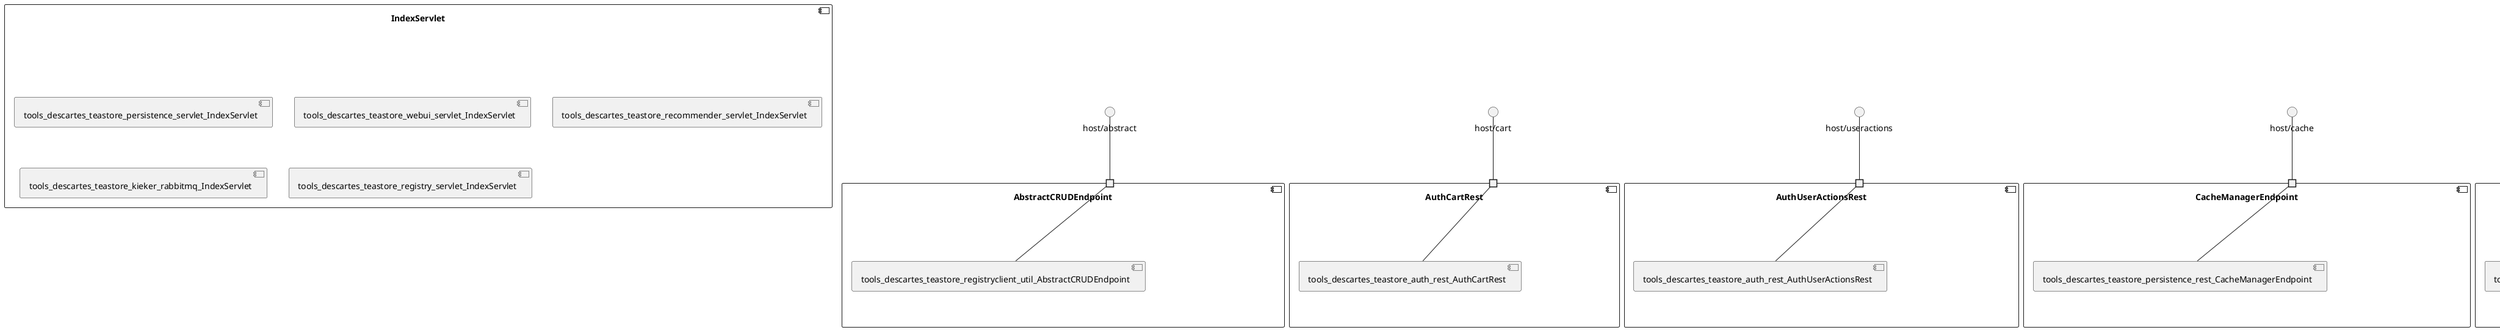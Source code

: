 @startuml
skinparam fixCircleLabelOverlapping true
component "AboutUsServlet\n\n\n\n\n\n" {
[tools_descartes_teastore_webui_servlet_AboutUsServlet]
}
component "AbstractCRUDEndpoint\n\n\n\n\n\n" {
[tools_descartes_teastore_registryclient_util_AbstractCRUDEndpoint]
portin " " as AbstractCRUDEndpoint.requires.host_abstract
"AbstractCRUDEndpoint.requires.host_abstract"--[tools_descartes_teastore_registryclient_util_AbstractCRUDEndpoint]
}
interface "host/abstract" as interface.host_abstract
interface.host_abstract--"AbstractCRUDEndpoint.requires.host_abstract"
component "AuthCartRest\n\n\n\n\n\n" {
[tools_descartes_teastore_auth_rest_AuthCartRest]
portin " " as AuthCartRest.requires.host_cart
"AuthCartRest.requires.host_cart"--[tools_descartes_teastore_auth_rest_AuthCartRest]
}
interface "host/cart" as interface.host_cart
interface.host_cart--"AuthCartRest.requires.host_cart"
component "AuthUserActionsRest\n\n\n\n\n\n" {
[tools_descartes_teastore_auth_rest_AuthUserActionsRest]
portin " " as AuthUserActionsRest.requires.host_useractions
"AuthUserActionsRest.requires.host_useractions"--[tools_descartes_teastore_auth_rest_AuthUserActionsRest]
}
interface "host/useractions" as interface.host_useractions
interface.host_useractions--"AuthUserActionsRest.requires.host_useractions"
component "CacheManagerEndpoint\n\n\n\n\n\n" {
[tools_descartes_teastore_persistence_rest_CacheManagerEndpoint]
portin " " as CacheManagerEndpoint.requires.host_cache
"CacheManagerEndpoint.requires.host_cache"--[tools_descartes_teastore_persistence_rest_CacheManagerEndpoint]
}
interface "host/cache" as interface.host_cache
interface.host_cache--"CacheManagerEndpoint.requires.host_cache"
component "CartActionServlet\n\n\n\n\n\n" {
[tools_descartes_teastore_webui_servlet_CartActionServlet]
}
component "CartServlet\n\n\n\n\n\n" {
[tools_descartes_teastore_webui_servlet_CartServlet]
}
component "CategoryEndpoint\n\n\n\n\n\n" {
[tools_descartes_teastore_persistence_rest_CategoryEndpoint]
}
component "CategoryServlet\n\n\n\n\n\n" {
[tools_descartes_teastore_webui_servlet_CategoryServlet]
}
component "DataBaseActionServlet\n\n\n\n\n\n" {
[tools_descartes_teastore_webui_servlet_DataBaseActionServlet]
}
component "DataBaseServlet\n\n\n\n\n\n" {
[tools_descartes_teastore_webui_servlet_DataBaseServlet]
}
component "DatabaseGenerationEndpoint\n\n\n\n\n\n" {
[tools_descartes_teastore_persistence_rest_DatabaseGenerationEndpoint]
portin " " as DatabaseGenerationEndpoint.requires.host_generatedb
"DatabaseGenerationEndpoint.requires.host_generatedb"--[tools_descartes_teastore_persistence_rest_DatabaseGenerationEndpoint]
}
interface "host/generatedb" as interface.host_generatedb
interface.host_generatedb--"DatabaseGenerationEndpoint.requires.host_generatedb"
component "DisplayLogs\n\n\n\n\n\n" {
[tools_descartes_teastore_kieker_rabbitmq_DisplayLogs]
}
component "ErrorServlet\n\n\n\n\n\n" {
[tools_descartes_teastore_webui_servlet_ErrorServlet]
}
component "ImageProviderEndpoint\n\n\n\n\n\n" {
[tools_descartes_teastore_image_rest_ImageProviderEndpoint]
portin " " as ImageProviderEndpoint.requires.host_image
"ImageProviderEndpoint.requires.host_image"--[tools_descartes_teastore_image_rest_ImageProviderEndpoint]
}
interface "host/image" as interface.host_image
interface.host_image--"ImageProviderEndpoint.requires.host_image"
component "IndexServlet\n\n\n\n\n\n" {
[tools_descartes_teastore_persistence_servlet_IndexServlet]
[tools_descartes_teastore_webui_servlet_IndexServlet]
[tools_descartes_teastore_recommender_servlet_IndexServlet]
[tools_descartes_teastore_kieker_rabbitmq_IndexServlet]
[tools_descartes_teastore_registry_servlet_IndexServlet]
}
component "LoginActionServlet\n\n\n\n\n\n" {
[tools_descartes_teastore_webui_servlet_LoginActionServlet]
}
component "LoginServlet\n\n\n\n\n\n" {
[tools_descartes_teastore_webui_servlet_LoginServlet]
}
component "OrderEndpoint\n\n\n\n\n\n" {
[tools_descartes_teastore_persistence_rest_OrderEndpoint]
portin " " as OrderEndpoint.requires.host_orders_user
"OrderEndpoint.requires.host_orders_user"--[tools_descartes_teastore_persistence_rest_OrderEndpoint]
}
interface "host/orders/user" as interface.host_orders_user
interface.host_orders_user--"OrderEndpoint.requires.host_orders_user"
component "OrderItemEndpoint\n\n\n\n\n\n" {
[tools_descartes_teastore_persistence_rest_OrderItemEndpoint]
portin " " as OrderItemEndpoint.requires.host_orderitems
"OrderItemEndpoint.requires.host_orderitems"--[tools_descartes_teastore_persistence_rest_OrderItemEndpoint]
}
interface "host/orderitems" as interface.host_orderitems
interface.host_orderitems--"OrderItemEndpoint.requires.host_orderitems"
component "OrderServlet\n\n\n\n\n\n" {
[tools_descartes_teastore_webui_servlet_OrderServlet]
}
component "ProductEndpoint\n\n\n\n\n\n" {
[tools_descartes_teastore_persistence_rest_ProductEndpoint]
portin " " as ProductEndpoint.requires.host_products
"ProductEndpoint.requires.host_products"--[tools_descartes_teastore_persistence_rest_ProductEndpoint]
}
interface "host/products" as interface.host_products
interface.host_products--"ProductEndpoint.requires.host_products"
component "ProductServlet\n\n\n\n\n\n" {
[tools_descartes_teastore_webui_servlet_ProductServlet]
}
component "ProfileServlet\n\n\n\n\n\n" {
[tools_descartes_teastore_webui_servlet_ProfileServlet]
}
component "ReadyRest\n\n\n\n\n\n" {
[tools_descartes_teastore_webui_rest_ReadyRest]
[tools_descartes_teastore_auth_rest_ReadyRest]
portin " " as ReadyRest.requires.host_ready_isready
"ReadyRest.requires.host_ready_isready"--[tools_descartes_teastore_webui_rest_ReadyRest]
"ReadyRest.requires.host_ready_isready"--[tools_descartes_teastore_auth_rest_ReadyRest]
"ReadyRest.requires.host_ready_isready"--[tools_descartes_teastore_webui_rest_ReadyRest]
"ReadyRest.requires.host_ready_isready"--[tools_descartes_teastore_auth_rest_ReadyRest]
}
interface "host/ready/isready" as interface.host_ready_isready
interface.host_ready_isready--"ReadyRest.requires.host_ready_isready"
component "RecommendEndpoint\n\n\n\n\n\n" {
[tools_descartes_teastore_recommender_rest_RecommendEndpoint]
portin " " as RecommendEndpoint.requires.host_recommend
"RecommendEndpoint.requires.host_recommend"--[tools_descartes_teastore_recommender_rest_RecommendEndpoint]
}
interface "host/recommend" as interface.host_recommend
interface.host_recommend--"RecommendEndpoint.requires.host_recommend"
component "RecommendSingleEndpoint\n\n\n\n\n\n" {
[tools_descartes_teastore_recommender_rest_RecommendSingleEndpoint]
portin " " as RecommendSingleEndpoint.requires.host_recommendsingle
"RecommendSingleEndpoint.requires.host_recommendsingle"--[tools_descartes_teastore_recommender_rest_RecommendSingleEndpoint]
}
interface "host/recommendsingle" as interface.host_recommendsingle
interface.host_recommendsingle--"RecommendSingleEndpoint.requires.host_recommendsingle"
component "RegistryREST\n\n\n\n\n\n" {
[tools_descartes_teastore_registry_rest_RegistryREST]
portin " " as RegistryREST.requires.host_services
"RegistryREST.requires.host_services"--[tools_descartes_teastore_registry_rest_RegistryREST]
}
interface "host/services" as interface.host_services
interface.host_services--"RegistryREST.requires.host_services"
component "Reset\n\n\n\n\n\n" {
[tools_descartes_teastore_kieker_rabbitmq_Reset]
}
component "StatusServlet\n\n\n\n\n\n" {
[tools_descartes_teastore_webui_servlet_StatusServlet]
}
component "TrainEndpoint\n\n\n\n\n\n" {
[tools_descartes_teastore_recommender_rest_TrainEndpoint]
portin " " as TrainEndpoint.requires.host_train
"TrainEndpoint.requires.host_train"--[tools_descartes_teastore_recommender_rest_TrainEndpoint]
}
interface "host/train" as interface.host_train
interface.host_train--"TrainEndpoint.requires.host_train"
component "UserEndpoint\n\n\n\n\n\n" {
[tools_descartes_teastore_persistence_rest_UserEndpoint]
portin " " as UserEndpoint.requires.host_users_name
"UserEndpoint.requires.host_users_name"--[tools_descartes_teastore_persistence_rest_UserEndpoint]
}
interface "host/users/name" as interface.host_users_name
interface.host_users_name--"UserEndpoint.requires.host_users_name"

@enduml
